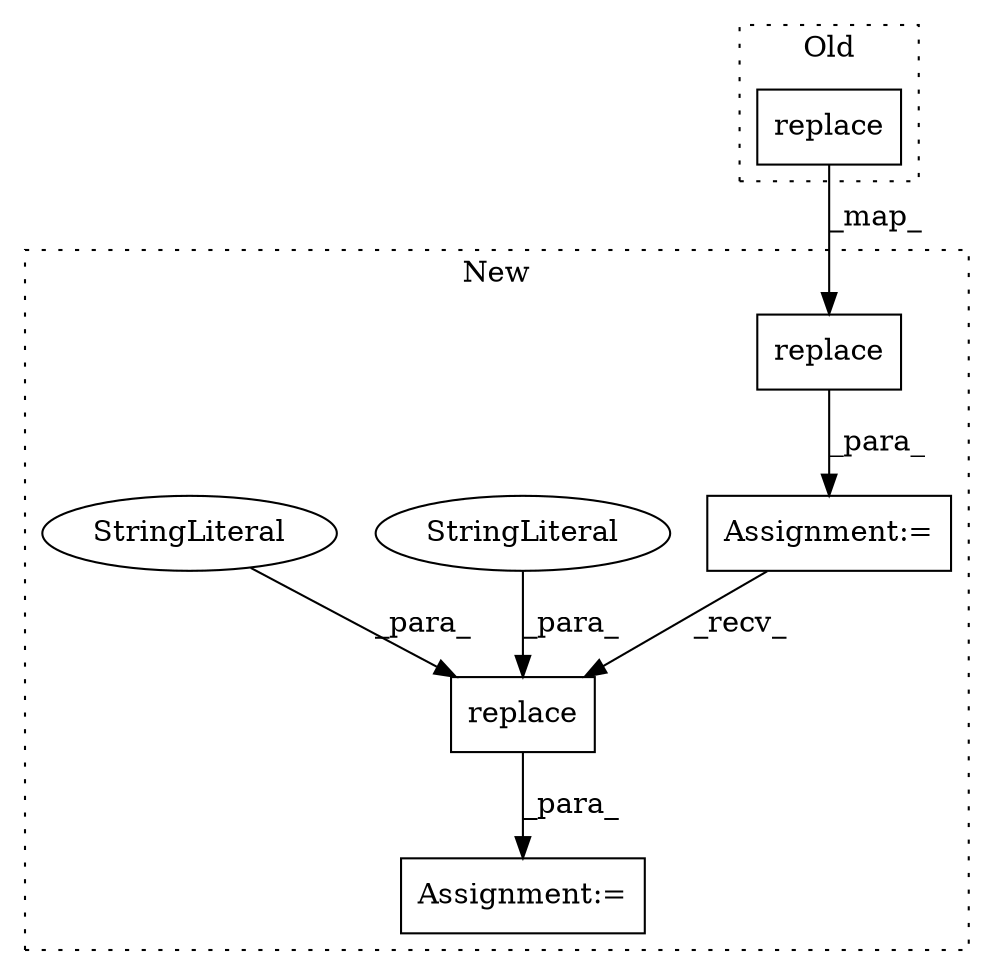 digraph G {
subgraph cluster0 {
1 [label="replace" a="32" s="1398,1418" l="8,1" shape="box"];
label = "Old";
style="dotted";
}
subgraph cluster1 {
2 [label="replace" a="32" s="1530,1550" l="8,1" shape="box"];
3 [label="Assignment:=" a="7" s="1707" l="1" shape="box"];
4 [label="Assignment:=" a="7" s="1523" l="1" shape="box"];
5 [label="replace" a="32" s="1669,1687" l="8,1" shape="box"];
6 [label="StringLiteral" a="45" s="1681" l="3" shape="ellipse"];
7 [label="StringLiteral" a="45" s="1677" l="3" shape="ellipse"];
label = "New";
style="dotted";
}
1 -> 2 [label="_map_"];
2 -> 4 [label="_para_"];
4 -> 5 [label="_recv_"];
5 -> 3 [label="_para_"];
6 -> 5 [label="_para_"];
7 -> 5 [label="_para_"];
}